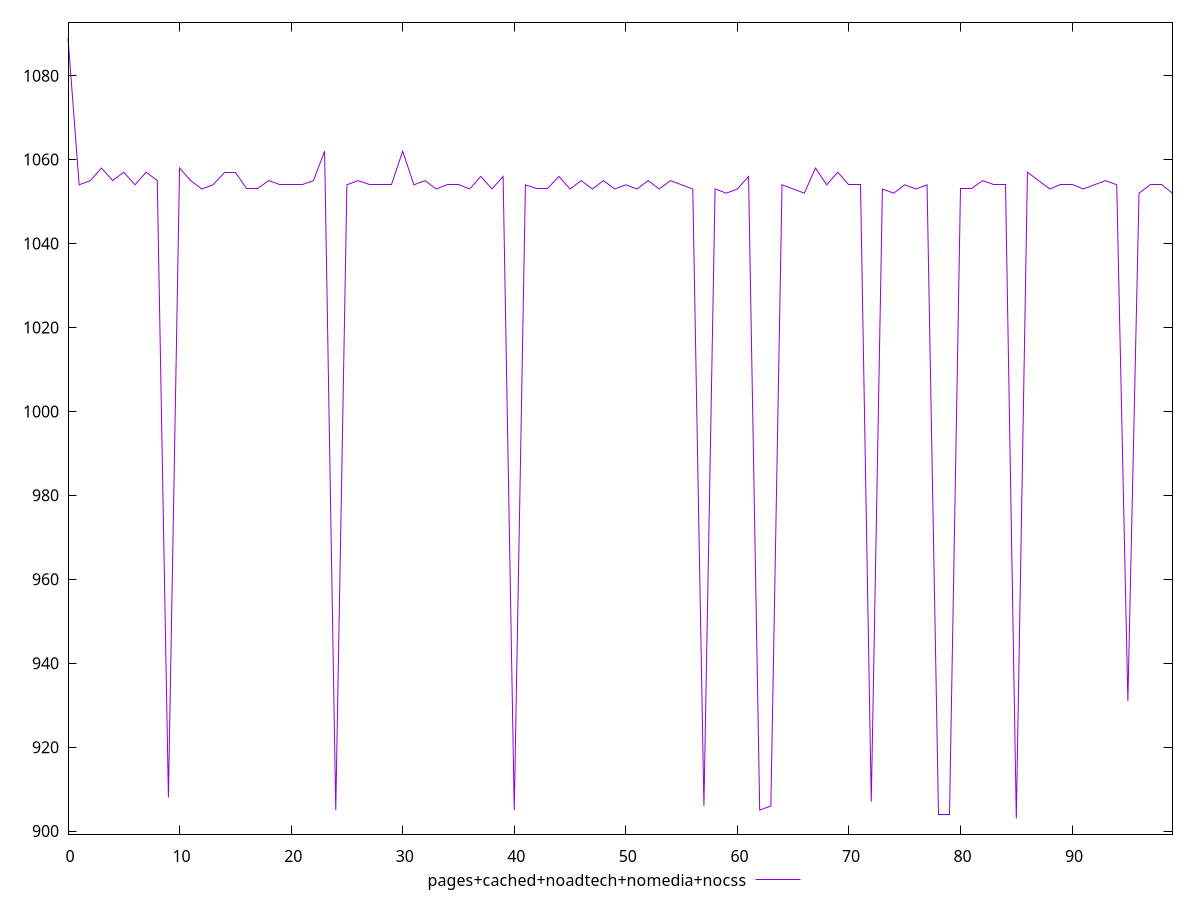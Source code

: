 reset

$pagesCachedNoadtechNomediaNocss <<EOF
0 1089
1 1054
2 1055
3 1058
4 1055
5 1057
6 1054
7 1057
8 1055
9 908
10 1058
11 1055
12 1053
13 1054
14 1057
15 1057
16 1053
17 1053
18 1055
19 1054
20 1054
21 1054
22 1055
23 1062
24 905
25 1054
26 1055
27 1054
28 1054
29 1054
30 1062
31 1054
32 1055
33 1053
34 1054
35 1054
36 1053
37 1056
38 1053
39 1056
40 905
41 1054
42 1053
43 1053
44 1056
45 1053
46 1055
47 1053
48 1055
49 1053
50 1054
51 1053
52 1055
53 1053
54 1055
55 1054
56 1053
57 906
58 1053
59 1052
60 1053
61 1056
62 905
63 906
64 1054
65 1053
66 1052
67 1058
68 1054
69 1057
70 1054
71 1054
72 907
73 1053
74 1052
75 1054
76 1053
77 1054
78 904
79 904
80 1053
81 1053
82 1055
83 1054
84 1054
85 903
86 1057
87 1055
88 1053
89 1054
90 1054
91 1053
92 1054
93 1055
94 1054
95 931
96 1052
97 1054
98 1054
99 1052
EOF

set key outside below
set xrange [0:99]
set yrange [899.28:1092.72]
set trange [899.28:1092.72]
set terminal svg size 640, 500 enhanced background rgb 'white'
set output "report_00017_2021-02-10T15-08-03.406Z/uses-rel-preload/comparison/line/4_vs_5.svg"

plot $pagesCachedNoadtechNomediaNocss title "pages+cached+noadtech+nomedia+nocss" with line

reset
